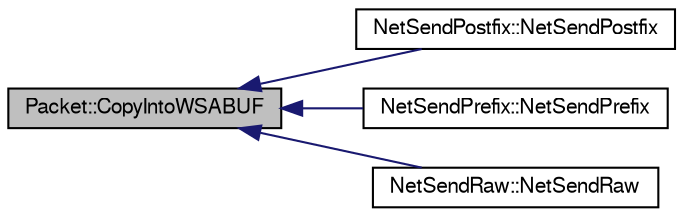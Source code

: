 digraph G
{
  edge [fontname="FreeSans",fontsize="10",labelfontname="FreeSans",labelfontsize="10"];
  node [fontname="FreeSans",fontsize="10",shape=record];
  rankdir=LR;
  Node1 [label="Packet::CopyIntoWSABUF",height=0.2,width=0.4,color="black", fillcolor="grey75", style="filled" fontcolor="black"];
  Node1 -> Node2 [dir=back,color="midnightblue",fontsize="10",style="solid",fontname="FreeSans"];
  Node2 [label="NetSendPostfix::NetSendPostfix",height=0.2,width=0.4,color="black", fillcolor="white", style="filled",URL="$class_net_send_postfix.html#aa94a0a4cae94625957301924b054d34a"];
  Node1 -> Node3 [dir=back,color="midnightblue",fontsize="10",style="solid",fontname="FreeSans"];
  Node3 [label="NetSendPrefix::NetSendPrefix",height=0.2,width=0.4,color="black", fillcolor="white", style="filled",URL="$class_net_send_prefix.html#ab162e1f6996ef9059b781a2c3afd71f6"];
  Node1 -> Node4 [dir=back,color="midnightblue",fontsize="10",style="solid",fontname="FreeSans"];
  Node4 [label="NetSendRaw::NetSendRaw",height=0.2,width=0.4,color="black", fillcolor="white", style="filled",URL="$class_net_send_raw.html#ace4afd9ce85e7ea5cd0bc286e5b68754"];
}
